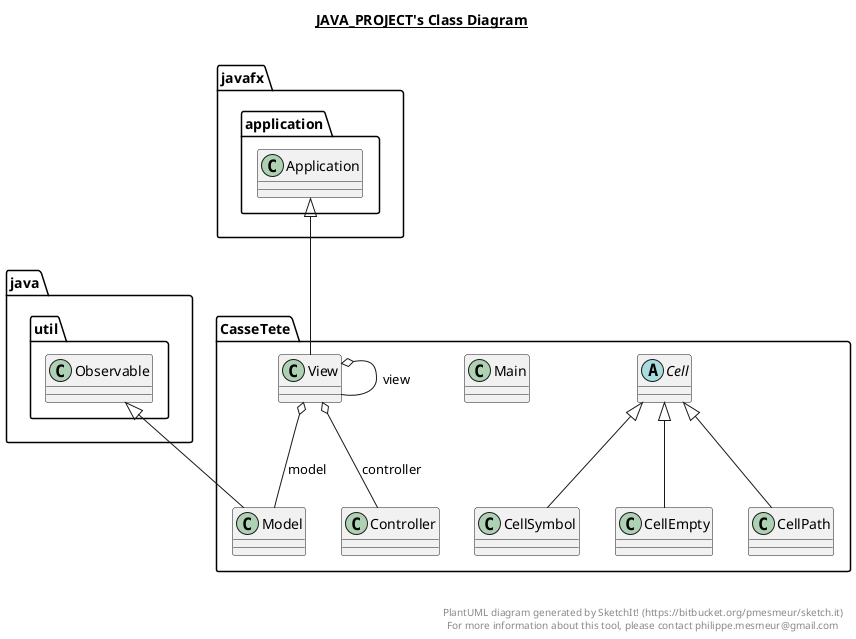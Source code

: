 @startuml

title __JAVA_PROJECT's Class Diagram__\n

  namespace CasseTete {
    abstract class CasseTete.Cell {
    }
  }
  

  namespace CasseTete {
    class CasseTete.CellEmpty {
    }
  }
  

  namespace CasseTete {
    class CasseTete.CellPath {
    }
  }
  

  namespace CasseTete {
    class CasseTete.CellSymbol {
    }
  }
  

  namespace CasseTete {
    class CasseTete.Controller {
    }
  }
  

  namespace CasseTete {
    class CasseTete.Main {
    }
  }
  

  namespace CasseTete {
    class CasseTete.Model {
    }
  }
  

  namespace CasseTete {
    class CasseTete.View {
    }
  }
  

  CasseTete.CellEmpty -up-|> CasseTete.Cell
  CasseTete.CellPath -up-|> CasseTete.Cell
  CasseTete.CellSymbol -up-|> CasseTete.Cell
  CasseTete.Model -up-|> java.util.Observable
  CasseTete.View -up-|> javafx.application.Application
  CasseTete.View o-- CasseTete.Controller : controller
  CasseTete.View o-- CasseTete.Model : model
  CasseTete.View o-- CasseTete.View : view


right footer


PlantUML diagram generated by SketchIt! (https://bitbucket.org/pmesmeur/sketch.it)
For more information about this tool, please contact philippe.mesmeur@gmail.com
endfooter

@enduml
